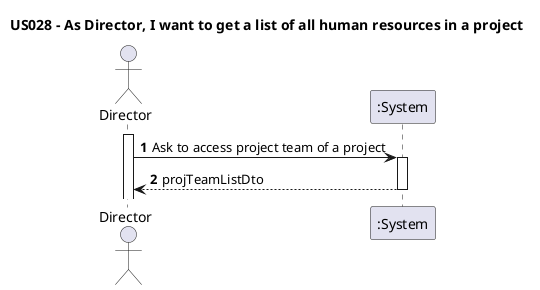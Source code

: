 @startuml
'https://plantuml.com/sequence-diagram

title US028 - As Director, I want to get a list of all human resources in a project

autoactivate on
autonumber

actor "Director" as Director
participant ":System" as System

activate Director

Director -> System: Ask to access project team of a project
System --> Director: projTeamListDto

@enduml